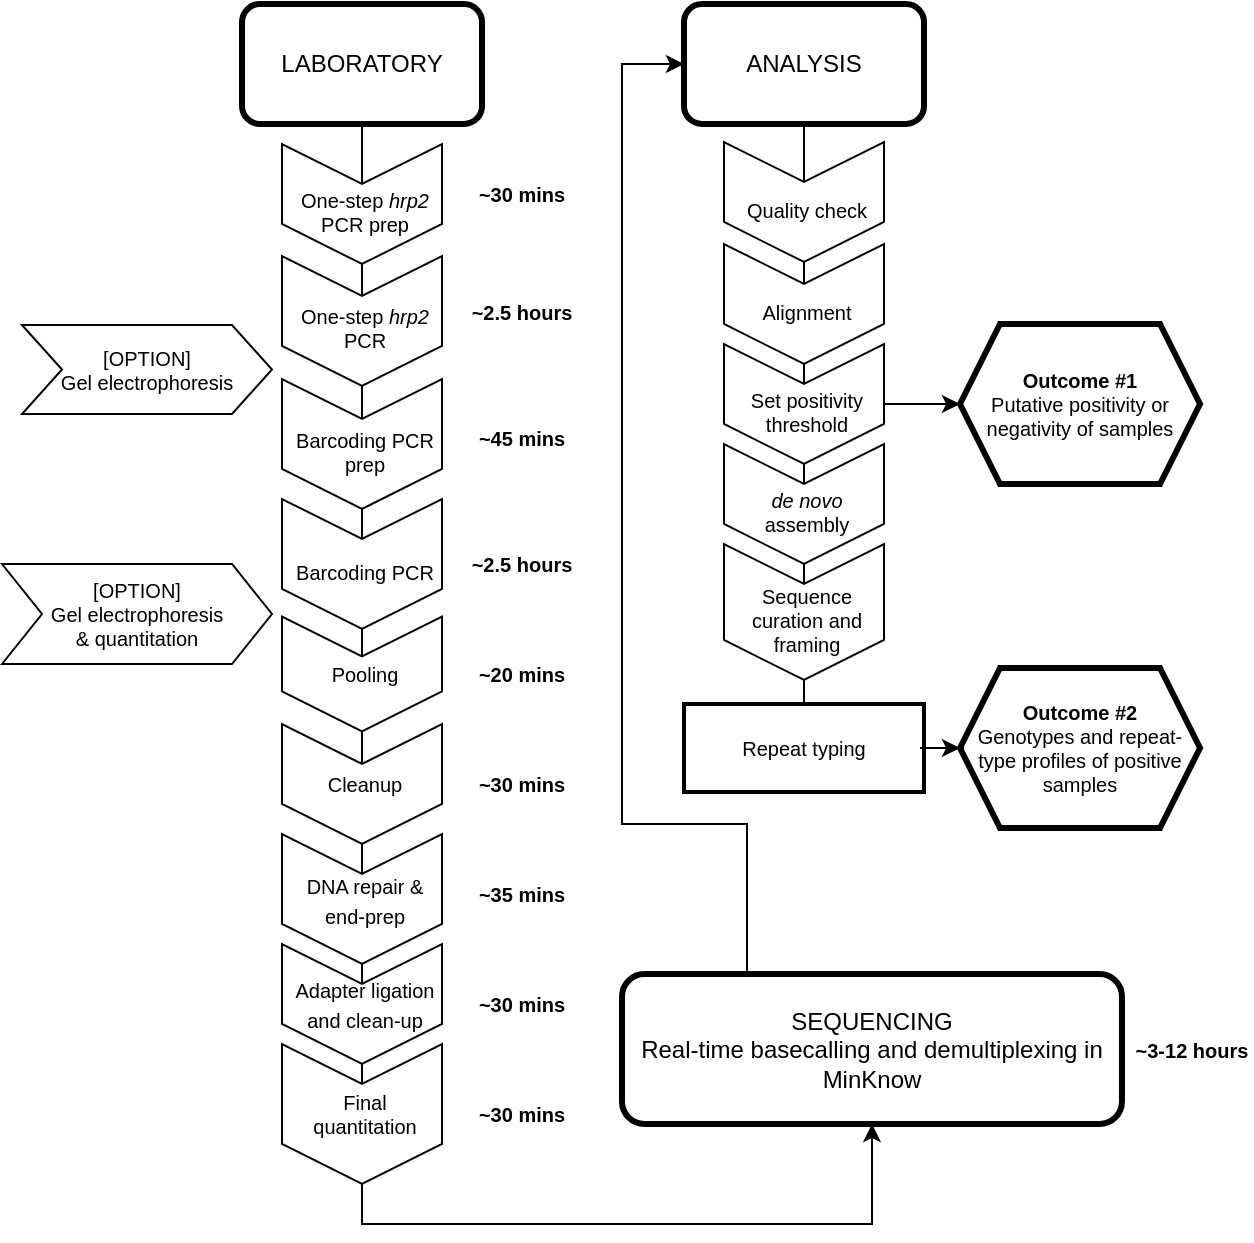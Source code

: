 <mxfile version="17.4.6" type="github">
  <diagram id="C5RBs43oDa-KdzZeNtuy" name="Page-1">
    <mxGraphModel dx="761" dy="682" grid="1" gridSize="10" guides="1" tooltips="1" connect="1" arrows="1" fold="1" page="1" pageScale="1" pageWidth="850" pageHeight="1100" math="0" shadow="0">
      <root>
        <mxCell id="WIyWlLk6GJQsqaUBKTNV-0" />
        <mxCell id="WIyWlLk6GJQsqaUBKTNV-1" parent="WIyWlLk6GJQsqaUBKTNV-0" />
        <mxCell id="Rkgqq4P7jmTMuiDcoh1J-63" style="edgeStyle=orthogonalEdgeStyle;rounded=0;orthogonalLoop=1;jettySize=auto;html=1;exitX=0.25;exitY=0;exitDx=0;exitDy=0;fontSize=10;endArrow=classic;endFill=1;entryX=0;entryY=0.5;entryDx=0;entryDy=0;" edge="1" parent="WIyWlLk6GJQsqaUBKTNV-1" source="Rkgqq4P7jmTMuiDcoh1J-1" target="Rkgqq4P7jmTMuiDcoh1J-26">
          <mxGeometry relative="1" as="geometry">
            <mxPoint x="310" y="250" as="targetPoint" />
            <Array as="points">
              <mxPoint x="373" y="420" />
              <mxPoint x="310" y="420" />
              <mxPoint x="310" y="40" />
            </Array>
          </mxGeometry>
        </mxCell>
        <mxCell id="Rkgqq4P7jmTMuiDcoh1J-1" value="&lt;div&gt;SEQUENCING&lt;/div&gt;&lt;div&gt;Real-time basecalling and demultiplexing in MinKnow&lt;br&gt;&lt;/div&gt;" style="rounded=1;whiteSpace=wrap;html=1;strokeWidth=3;" vertex="1" parent="WIyWlLk6GJQsqaUBKTNV-1">
          <mxGeometry x="310" y="495" width="249.99" height="75" as="geometry" />
        </mxCell>
        <mxCell id="Rkgqq4P7jmTMuiDcoh1J-37" style="edgeStyle=orthogonalEdgeStyle;rounded=0;orthogonalLoop=1;jettySize=auto;html=1;exitX=1;exitY=0.5;exitDx=0;exitDy=0;entryX=0;entryY=0.5;entryDx=0;entryDy=0;fontSize=10;endArrow=none;endFill=0;" edge="1" parent="WIyWlLk6GJQsqaUBKTNV-1" source="Rkgqq4P7jmTMuiDcoh1J-2" target="Rkgqq4P7jmTMuiDcoh1J-3">
          <mxGeometry relative="1" as="geometry" />
        </mxCell>
        <mxCell id="Rkgqq4P7jmTMuiDcoh1J-2" value="&lt;div style=&quot;font-size: 10px&quot;&gt;&lt;font style=&quot;font-size: 10px&quot;&gt;One-step &lt;i&gt;hrp2 &lt;/i&gt;PCR prep&lt;/font&gt;&lt;/div&gt;" style="shape=step;perimeter=stepPerimeter;whiteSpace=wrap;html=1;fixedSize=1;rotation=90;horizontal=0;spacingLeft=3;spacing=3;spacingTop=7;" vertex="1" parent="WIyWlLk6GJQsqaUBKTNV-1">
          <mxGeometry x="150" y="70" width="60" height="80" as="geometry" />
        </mxCell>
        <mxCell id="Rkgqq4P7jmTMuiDcoh1J-38" style="edgeStyle=orthogonalEdgeStyle;rounded=0;orthogonalLoop=1;jettySize=auto;html=1;exitX=1;exitY=0.5;exitDx=0;exitDy=0;entryX=0;entryY=0.5;entryDx=0;entryDy=0;fontSize=10;endArrow=none;endFill=0;" edge="1" parent="WIyWlLk6GJQsqaUBKTNV-1" source="Rkgqq4P7jmTMuiDcoh1J-3" target="Rkgqq4P7jmTMuiDcoh1J-27">
          <mxGeometry relative="1" as="geometry" />
        </mxCell>
        <mxCell id="Rkgqq4P7jmTMuiDcoh1J-3" value="&lt;div style=&quot;font-size: 10px&quot;&gt;&lt;font style=&quot;font-size: 10px&quot;&gt;One-step &lt;i&gt;hrp2 &lt;/i&gt;PCR&lt;br&gt;&lt;/font&gt;&lt;/div&gt;" style="shape=step;perimeter=stepPerimeter;whiteSpace=wrap;html=1;fixedSize=1;rotation=90;horizontal=0;spacingLeft=3;spacing=3;spacingTop=7;" vertex="1" parent="WIyWlLk6GJQsqaUBKTNV-1">
          <mxGeometry x="147.5" y="128.5" width="65" height="80" as="geometry" />
        </mxCell>
        <mxCell id="Rkgqq4P7jmTMuiDcoh1J-44" style="edgeStyle=orthogonalEdgeStyle;rounded=0;orthogonalLoop=1;jettySize=auto;html=1;exitX=1;exitY=0.5;exitDx=0;exitDy=0;entryX=0;entryY=0.5;entryDx=0;entryDy=0;fontSize=10;endArrow=none;endFill=0;" edge="1" parent="WIyWlLk6GJQsqaUBKTNV-1" source="Rkgqq4P7jmTMuiDcoh1J-9" target="Rkgqq4P7jmTMuiDcoh1J-10">
          <mxGeometry relative="1" as="geometry" />
        </mxCell>
        <mxCell id="Rkgqq4P7jmTMuiDcoh1J-9" value="&lt;font style=&quot;font-size: 10px&quot;&gt;Adapter ligation and clean-up&lt;/font&gt;" style="shape=step;perimeter=stepPerimeter;whiteSpace=wrap;html=1;fixedSize=1;rotation=90;horizontal=0;spacingLeft=3;spacing=3;" vertex="1" parent="WIyWlLk6GJQsqaUBKTNV-1">
          <mxGeometry x="150" y="470" width="60" height="80" as="geometry" />
        </mxCell>
        <mxCell id="Rkgqq4P7jmTMuiDcoh1J-62" style="edgeStyle=orthogonalEdgeStyle;rounded=0;orthogonalLoop=1;jettySize=auto;html=1;exitX=1;exitY=0.5;exitDx=0;exitDy=0;entryX=0.5;entryY=1;entryDx=0;entryDy=0;fontSize=10;endArrow=classic;endFill=1;" edge="1" parent="WIyWlLk6GJQsqaUBKTNV-1" source="Rkgqq4P7jmTMuiDcoh1J-10" target="Rkgqq4P7jmTMuiDcoh1J-1">
          <mxGeometry relative="1" as="geometry" />
        </mxCell>
        <mxCell id="Rkgqq4P7jmTMuiDcoh1J-10" value="&lt;div style=&quot;font-size: 10px&quot;&gt;&lt;font style=&quot;font-size: 10px&quot;&gt;Final quantitation&lt;/font&gt;&lt;/div&gt;" style="shape=step;perimeter=stepPerimeter;whiteSpace=wrap;html=1;fixedSize=1;rotation=90;horizontal=0;spacingLeft=3;spacing=3;" vertex="1" parent="WIyWlLk6GJQsqaUBKTNV-1">
          <mxGeometry x="145" y="525" width="70" height="80" as="geometry" />
        </mxCell>
        <mxCell id="Rkgqq4P7jmTMuiDcoh1J-11" value="&lt;b&gt;~30 mins&lt;/b&gt;" style="text;html=1;strokeColor=none;fillColor=none;align=center;verticalAlign=middle;whiteSpace=wrap;rounded=0;fontSize=10;" vertex="1" parent="WIyWlLk6GJQsqaUBKTNV-1">
          <mxGeometry x="230" y="90" width="60" height="30" as="geometry" />
        </mxCell>
        <mxCell id="Rkgqq4P7jmTMuiDcoh1J-12" value="&lt;b&gt;~2.5 hours&lt;br&gt;&lt;/b&gt;" style="text;html=1;strokeColor=none;fillColor=none;align=center;verticalAlign=middle;whiteSpace=wrap;rounded=0;fontSize=10;" vertex="1" parent="WIyWlLk6GJQsqaUBKTNV-1">
          <mxGeometry x="230" y="149" width="60" height="30" as="geometry" />
        </mxCell>
        <mxCell id="Rkgqq4P7jmTMuiDcoh1J-13" value="&lt;b&gt;~45 mins&lt;/b&gt;" style="text;html=1;strokeColor=none;fillColor=none;align=center;verticalAlign=middle;whiteSpace=wrap;rounded=0;fontSize=10;" vertex="1" parent="WIyWlLk6GJQsqaUBKTNV-1">
          <mxGeometry x="230" y="212" width="60" height="30" as="geometry" />
        </mxCell>
        <mxCell id="Rkgqq4P7jmTMuiDcoh1J-14" value="&lt;b&gt;~2.5 hours&lt;br&gt;&lt;/b&gt;" style="text;html=1;strokeColor=none;fillColor=none;align=center;verticalAlign=middle;whiteSpace=wrap;rounded=0;fontSize=10;" vertex="1" parent="WIyWlLk6GJQsqaUBKTNV-1">
          <mxGeometry x="230" y="275" width="60" height="30" as="geometry" />
        </mxCell>
        <mxCell id="Rkgqq4P7jmTMuiDcoh1J-16" value="&lt;b&gt;~20 mins&lt;/b&gt;" style="text;html=1;strokeColor=none;fillColor=none;align=center;verticalAlign=middle;whiteSpace=wrap;rounded=0;fontSize=10;" vertex="1" parent="WIyWlLk6GJQsqaUBKTNV-1">
          <mxGeometry x="230" y="330" width="60" height="30" as="geometry" />
        </mxCell>
        <mxCell id="Rkgqq4P7jmTMuiDcoh1J-42" style="edgeStyle=orthogonalEdgeStyle;rounded=0;orthogonalLoop=1;jettySize=auto;html=1;exitX=1;exitY=0.5;exitDx=0;exitDy=0;entryX=0;entryY=0.5;entryDx=0;entryDy=0;fontSize=10;endArrow=none;endFill=0;" edge="1" parent="WIyWlLk6GJQsqaUBKTNV-1" source="Rkgqq4P7jmTMuiDcoh1J-17" target="Rkgqq4P7jmTMuiDcoh1J-31">
          <mxGeometry relative="1" as="geometry" />
        </mxCell>
        <mxCell id="Rkgqq4P7jmTMuiDcoh1J-17" value="&lt;font style=&quot;font-size: 10px&quot;&gt;Cleanup&lt;/font&gt;" style="shape=step;perimeter=stepPerimeter;whiteSpace=wrap;html=1;fixedSize=1;rotation=90;horizontal=0;spacingLeft=3;spacing=3;" vertex="1" parent="WIyWlLk6GJQsqaUBKTNV-1">
          <mxGeometry x="150" y="360" width="60" height="80" as="geometry" />
        </mxCell>
        <mxCell id="Rkgqq4P7jmTMuiDcoh1J-18" value="&lt;b&gt;~30 mins&lt;/b&gt;" style="text;html=1;strokeColor=none;fillColor=none;align=center;verticalAlign=middle;whiteSpace=wrap;rounded=0;fontSize=10;" vertex="1" parent="WIyWlLk6GJQsqaUBKTNV-1">
          <mxGeometry x="230" y="385" width="60" height="30" as="geometry" />
        </mxCell>
        <mxCell id="Rkgqq4P7jmTMuiDcoh1J-19" value="&lt;b&gt;~35 mins&lt;/b&gt;" style="text;html=1;strokeColor=none;fillColor=none;align=center;verticalAlign=middle;whiteSpace=wrap;rounded=0;fontSize=10;" vertex="1" parent="WIyWlLk6GJQsqaUBKTNV-1">
          <mxGeometry x="230" y="440" width="60" height="30" as="geometry" />
        </mxCell>
        <mxCell id="Rkgqq4P7jmTMuiDcoh1J-20" value="&lt;b&gt;~30 mins&lt;/b&gt;" style="text;html=1;strokeColor=none;fillColor=none;align=center;verticalAlign=middle;whiteSpace=wrap;rounded=0;fontSize=10;" vertex="1" parent="WIyWlLk6GJQsqaUBKTNV-1">
          <mxGeometry x="230" y="495" width="60" height="30" as="geometry" />
        </mxCell>
        <mxCell id="Rkgqq4P7jmTMuiDcoh1J-21" value="&lt;b&gt;~30 mins&lt;/b&gt;" style="text;html=1;strokeColor=none;fillColor=none;align=center;verticalAlign=middle;whiteSpace=wrap;rounded=0;fontSize=10;" vertex="1" parent="WIyWlLk6GJQsqaUBKTNV-1">
          <mxGeometry x="230" y="550" width="60" height="30" as="geometry" />
        </mxCell>
        <mxCell id="Rkgqq4P7jmTMuiDcoh1J-36" style="edgeStyle=orthogonalEdgeStyle;rounded=0;orthogonalLoop=1;jettySize=auto;html=1;exitX=0.5;exitY=1;exitDx=0;exitDy=0;entryX=0;entryY=0.5;entryDx=0;entryDy=0;fontSize=10;endArrow=none;endFill=0;" edge="1" parent="WIyWlLk6GJQsqaUBKTNV-1" source="Rkgqq4P7jmTMuiDcoh1J-25" target="Rkgqq4P7jmTMuiDcoh1J-2">
          <mxGeometry relative="1" as="geometry" />
        </mxCell>
        <mxCell id="Rkgqq4P7jmTMuiDcoh1J-25" value="LABORATORY" style="rounded=1;whiteSpace=wrap;html=1;strokeWidth=3;" vertex="1" parent="WIyWlLk6GJQsqaUBKTNV-1">
          <mxGeometry x="120.01" y="10" width="120" height="60" as="geometry" />
        </mxCell>
        <mxCell id="Rkgqq4P7jmTMuiDcoh1J-64" style="edgeStyle=orthogonalEdgeStyle;rounded=0;orthogonalLoop=1;jettySize=auto;html=1;exitX=0.5;exitY=1;exitDx=0;exitDy=0;entryX=0;entryY=0.5;entryDx=0;entryDy=0;fontSize=10;endArrow=none;endFill=0;" edge="1" parent="WIyWlLk6GJQsqaUBKTNV-1" target="Rkgqq4P7jmTMuiDcoh1J-35">
          <mxGeometry relative="1" as="geometry">
            <mxPoint x="405" y="70" as="sourcePoint" />
          </mxGeometry>
        </mxCell>
        <mxCell id="Rkgqq4P7jmTMuiDcoh1J-26" value="ANALYSIS" style="rounded=1;whiteSpace=wrap;html=1;strokeWidth=3;" vertex="1" parent="WIyWlLk6GJQsqaUBKTNV-1">
          <mxGeometry x="341" y="10" width="120" height="60" as="geometry" />
        </mxCell>
        <mxCell id="Rkgqq4P7jmTMuiDcoh1J-39" style="edgeStyle=orthogonalEdgeStyle;rounded=0;orthogonalLoop=1;jettySize=auto;html=1;exitX=1;exitY=0.5;exitDx=0;exitDy=0;entryX=0;entryY=0.5;entryDx=0;entryDy=0;fontSize=10;endArrow=none;endFill=0;" edge="1" parent="WIyWlLk6GJQsqaUBKTNV-1" source="Rkgqq4P7jmTMuiDcoh1J-27" target="Rkgqq4P7jmTMuiDcoh1J-28">
          <mxGeometry relative="1" as="geometry" />
        </mxCell>
        <mxCell id="Rkgqq4P7jmTMuiDcoh1J-27" value="&lt;div style=&quot;font-size: 10px&quot;&gt;Barcoding PCR prep&lt;/div&gt;" style="shape=step;perimeter=stepPerimeter;whiteSpace=wrap;html=1;fixedSize=1;rotation=90;horizontal=0;spacingLeft=3;spacing=3;spacingTop=7;" vertex="1" parent="WIyWlLk6GJQsqaUBKTNV-1">
          <mxGeometry x="147.51" y="190" width="65" height="80" as="geometry" />
        </mxCell>
        <mxCell id="Rkgqq4P7jmTMuiDcoh1J-40" style="edgeStyle=orthogonalEdgeStyle;rounded=0;orthogonalLoop=1;jettySize=auto;html=1;exitX=1;exitY=0.5;exitDx=0;exitDy=0;entryX=0;entryY=0.5;entryDx=0;entryDy=0;fontSize=10;endArrow=none;endFill=0;" edge="1" parent="WIyWlLk6GJQsqaUBKTNV-1" source="Rkgqq4P7jmTMuiDcoh1J-28" target="Rkgqq4P7jmTMuiDcoh1J-30">
          <mxGeometry relative="1" as="geometry" />
        </mxCell>
        <mxCell id="Rkgqq4P7jmTMuiDcoh1J-28" value="&lt;div style=&quot;font-size: 10px&quot;&gt;Barcoding PCR&lt;br&gt;&lt;/div&gt;" style="shape=step;perimeter=stepPerimeter;whiteSpace=wrap;html=1;fixedSize=1;rotation=90;horizontal=0;spacingLeft=3;spacing=3;spacingTop=7;" vertex="1" parent="WIyWlLk6GJQsqaUBKTNV-1">
          <mxGeometry x="147.51" y="250" width="65" height="80" as="geometry" />
        </mxCell>
        <mxCell id="Rkgqq4P7jmTMuiDcoh1J-41" style="edgeStyle=orthogonalEdgeStyle;rounded=0;orthogonalLoop=1;jettySize=auto;html=1;exitX=1;exitY=0.5;exitDx=0;exitDy=0;entryX=0;entryY=0.5;entryDx=0;entryDy=0;fontSize=10;endArrow=none;endFill=0;" edge="1" parent="WIyWlLk6GJQsqaUBKTNV-1" source="Rkgqq4P7jmTMuiDcoh1J-30" target="Rkgqq4P7jmTMuiDcoh1J-17">
          <mxGeometry relative="1" as="geometry" />
        </mxCell>
        <mxCell id="Rkgqq4P7jmTMuiDcoh1J-30" value="&lt;font style=&quot;font-size: 10px&quot;&gt;Pooling&lt;/font&gt;" style="shape=step;perimeter=stepPerimeter;whiteSpace=wrap;html=1;fixedSize=1;rotation=90;horizontal=0;spacingLeft=3;spacing=3;" vertex="1" parent="WIyWlLk6GJQsqaUBKTNV-1">
          <mxGeometry x="151.25" y="305" width="57.5" height="80" as="geometry" />
        </mxCell>
        <mxCell id="Rkgqq4P7jmTMuiDcoh1J-43" style="edgeStyle=orthogonalEdgeStyle;rounded=0;orthogonalLoop=1;jettySize=auto;html=1;exitX=1;exitY=0.5;exitDx=0;exitDy=0;entryX=0;entryY=0.5;entryDx=0;entryDy=0;fontSize=10;endArrow=none;endFill=0;" edge="1" parent="WIyWlLk6GJQsqaUBKTNV-1" source="Rkgqq4P7jmTMuiDcoh1J-31" target="Rkgqq4P7jmTMuiDcoh1J-9">
          <mxGeometry relative="1" as="geometry" />
        </mxCell>
        <mxCell id="Rkgqq4P7jmTMuiDcoh1J-31" value="&lt;div&gt;&lt;font style=&quot;font-size: 10px&quot;&gt;DNA repair &amp;amp; end-prep&lt;/font&gt;&lt;/div&gt;" style="shape=step;perimeter=stepPerimeter;whiteSpace=wrap;html=1;fixedSize=1;rotation=90;horizontal=0;spacingLeft=3;spacing=3;" vertex="1" parent="WIyWlLk6GJQsqaUBKTNV-1">
          <mxGeometry x="147.5" y="417.5" width="65" height="80" as="geometry" />
        </mxCell>
        <mxCell id="Rkgqq4P7jmTMuiDcoh1J-33" value="&lt;b&gt;~3-12 hours&lt;br&gt;&lt;/b&gt;" style="text;html=1;strokeColor=none;fillColor=none;align=center;verticalAlign=middle;whiteSpace=wrap;rounded=0;fontSize=10;" vertex="1" parent="WIyWlLk6GJQsqaUBKTNV-1">
          <mxGeometry x="565" y="517.5" width="60" height="30" as="geometry" />
        </mxCell>
        <mxCell id="Rkgqq4P7jmTMuiDcoh1J-65" style="edgeStyle=orthogonalEdgeStyle;rounded=0;orthogonalLoop=1;jettySize=auto;html=1;exitX=1;exitY=0.5;exitDx=0;exitDy=0;entryX=0;entryY=0.5;entryDx=0;entryDy=0;fontSize=10;endArrow=none;endFill=0;" edge="1" parent="WIyWlLk6GJQsqaUBKTNV-1" source="Rkgqq4P7jmTMuiDcoh1J-35" target="Rkgqq4P7jmTMuiDcoh1J-50">
          <mxGeometry relative="1" as="geometry" />
        </mxCell>
        <mxCell id="Rkgqq4P7jmTMuiDcoh1J-35" value="&lt;div style=&quot;font-size: 10px&quot;&gt;Quality check&lt;/div&gt;" style="shape=step;perimeter=stepPerimeter;whiteSpace=wrap;html=1;fixedSize=1;rotation=90;horizontal=0;spacingLeft=3;spacing=3;spacingTop=7;" vertex="1" parent="WIyWlLk6GJQsqaUBKTNV-1">
          <mxGeometry x="371" y="69" width="60" height="80" as="geometry" />
        </mxCell>
        <mxCell id="Rkgqq4P7jmTMuiDcoh1J-46" value="&lt;div align=&quot;center&quot;&gt;[OPTION]&lt;/div&gt;&lt;div align=&quot;center&quot;&gt;Gel electrophoresis&lt;br&gt;&lt;/div&gt;" style="shape=step;perimeter=stepPerimeter;whiteSpace=wrap;html=1;fixedSize=1;fontSize=10;" vertex="1" parent="WIyWlLk6GJQsqaUBKTNV-1">
          <mxGeometry x="10" y="170.5" width="125" height="44.5" as="geometry" />
        </mxCell>
        <mxCell id="Rkgqq4P7jmTMuiDcoh1J-47" value="&lt;div align=&quot;center&quot;&gt;[OPTION]&lt;/div&gt;&lt;div align=&quot;center&quot;&gt;Gel electrophoresis&lt;/div&gt;&lt;div align=&quot;center&quot;&gt;&amp;amp; quantitation&lt;br&gt;&lt;/div&gt;" style="shape=step;perimeter=stepPerimeter;whiteSpace=wrap;html=1;fixedSize=1;fontSize=10;" vertex="1" parent="WIyWlLk6GJQsqaUBKTNV-1">
          <mxGeometry y="290" width="135" height="50" as="geometry" />
        </mxCell>
        <mxCell id="Rkgqq4P7jmTMuiDcoh1J-66" style="edgeStyle=orthogonalEdgeStyle;rounded=0;orthogonalLoop=1;jettySize=auto;html=1;exitX=1;exitY=0.5;exitDx=0;exitDy=0;entryX=0;entryY=0.5;entryDx=0;entryDy=0;fontSize=10;endArrow=none;endFill=0;" edge="1" parent="WIyWlLk6GJQsqaUBKTNV-1" source="Rkgqq4P7jmTMuiDcoh1J-50" target="Rkgqq4P7jmTMuiDcoh1J-51">
          <mxGeometry relative="1" as="geometry" />
        </mxCell>
        <mxCell id="Rkgqq4P7jmTMuiDcoh1J-50" value="&lt;div style=&quot;font-size: 10px&quot;&gt;Alignment&lt;/div&gt;" style="shape=step;perimeter=stepPerimeter;whiteSpace=wrap;html=1;fixedSize=1;rotation=90;horizontal=0;spacingLeft=3;spacing=3;spacingTop=7;" vertex="1" parent="WIyWlLk6GJQsqaUBKTNV-1">
          <mxGeometry x="371" y="120" width="60" height="80" as="geometry" />
        </mxCell>
        <mxCell id="Rkgqq4P7jmTMuiDcoh1J-58" style="edgeStyle=orthogonalEdgeStyle;rounded=0;orthogonalLoop=1;jettySize=auto;html=1;exitX=0.5;exitY=0;exitDx=0;exitDy=0;fontSize=10;endArrow=classic;endFill=1;" edge="1" parent="WIyWlLk6GJQsqaUBKTNV-1" source="Rkgqq4P7jmTMuiDcoh1J-51" target="Rkgqq4P7jmTMuiDcoh1J-55">
          <mxGeometry relative="1" as="geometry" />
        </mxCell>
        <mxCell id="Rkgqq4P7jmTMuiDcoh1J-67" style="edgeStyle=orthogonalEdgeStyle;rounded=0;orthogonalLoop=1;jettySize=auto;html=1;exitX=1;exitY=0.5;exitDx=0;exitDy=0;entryX=0;entryY=0.5;entryDx=0;entryDy=0;fontSize=10;endArrow=none;endFill=0;" edge="1" parent="WIyWlLk6GJQsqaUBKTNV-1" source="Rkgqq4P7jmTMuiDcoh1J-51" target="Rkgqq4P7jmTMuiDcoh1J-52">
          <mxGeometry relative="1" as="geometry" />
        </mxCell>
        <mxCell id="Rkgqq4P7jmTMuiDcoh1J-51" value="&lt;div style=&quot;font-size: 10px&quot;&gt;Set positivity threshold&lt;br&gt;&lt;/div&gt;" style="shape=step;perimeter=stepPerimeter;whiteSpace=wrap;html=1;fixedSize=1;rotation=90;horizontal=0;spacingLeft=3;spacing=3;spacingTop=7;" vertex="1" parent="WIyWlLk6GJQsqaUBKTNV-1">
          <mxGeometry x="371" y="170" width="60" height="80" as="geometry" />
        </mxCell>
        <mxCell id="Rkgqq4P7jmTMuiDcoh1J-68" style="edgeStyle=orthogonalEdgeStyle;rounded=0;orthogonalLoop=1;jettySize=auto;html=1;exitX=1;exitY=0.5;exitDx=0;exitDy=0;entryX=0;entryY=0.5;entryDx=0;entryDy=0;fontSize=10;endArrow=none;endFill=0;" edge="1" parent="WIyWlLk6GJQsqaUBKTNV-1" source="Rkgqq4P7jmTMuiDcoh1J-52" target="Rkgqq4P7jmTMuiDcoh1J-53">
          <mxGeometry relative="1" as="geometry" />
        </mxCell>
        <mxCell id="Rkgqq4P7jmTMuiDcoh1J-52" value="&lt;div style=&quot;font-size: 10px&quot;&gt;&lt;i&gt;de novo &lt;/i&gt;assembly&lt;br&gt;&lt;/div&gt;" style="shape=step;perimeter=stepPerimeter;whiteSpace=wrap;html=1;fixedSize=1;rotation=90;horizontal=0;spacingLeft=3;spacing=3;spacingTop=7;" vertex="1" parent="WIyWlLk6GJQsqaUBKTNV-1">
          <mxGeometry x="371" y="220" width="60" height="80" as="geometry" />
        </mxCell>
        <mxCell id="Rkgqq4P7jmTMuiDcoh1J-69" style="edgeStyle=orthogonalEdgeStyle;rounded=0;orthogonalLoop=1;jettySize=auto;html=1;exitX=1;exitY=0.5;exitDx=0;exitDy=0;entryX=0.5;entryY=0;entryDx=0;entryDy=0;fontSize=10;endArrow=none;endFill=0;" edge="1" parent="WIyWlLk6GJQsqaUBKTNV-1" source="Rkgqq4P7jmTMuiDcoh1J-53" target="Rkgqq4P7jmTMuiDcoh1J-57">
          <mxGeometry relative="1" as="geometry" />
        </mxCell>
        <mxCell id="Rkgqq4P7jmTMuiDcoh1J-53" value="&lt;div style=&quot;font-size: 10px&quot;&gt;Sequence curation and framing&lt;br&gt;&lt;/div&gt;" style="shape=step;perimeter=stepPerimeter;whiteSpace=wrap;html=1;fixedSize=1;rotation=90;horizontal=0;spacingLeft=3;spacing=3;spacingTop=7;" vertex="1" parent="WIyWlLk6GJQsqaUBKTNV-1">
          <mxGeometry x="367" y="274" width="68" height="80" as="geometry" />
        </mxCell>
        <mxCell id="Rkgqq4P7jmTMuiDcoh1J-55" value="&lt;div&gt;&lt;b&gt;Outcome #1&lt;/b&gt;&lt;/div&gt;Putative positivity or negativity of samples" style="shape=hexagon;perimeter=hexagonPerimeter2;whiteSpace=wrap;html=1;fixedSize=1;fontSize=10;strokeWidth=3;" vertex="1" parent="WIyWlLk6GJQsqaUBKTNV-1">
          <mxGeometry x="479" y="170" width="120" height="80" as="geometry" />
        </mxCell>
        <mxCell id="Rkgqq4P7jmTMuiDcoh1J-56" value="&lt;div&gt;&lt;b&gt;Outcome #2&lt;/b&gt;&lt;/div&gt;Genotypes and repeat-type profiles of positive samples" style="shape=hexagon;perimeter=hexagonPerimeter2;whiteSpace=wrap;html=1;fixedSize=1;fontSize=10;strokeWidth=3;" vertex="1" parent="WIyWlLk6GJQsqaUBKTNV-1">
          <mxGeometry x="479" y="342" width="120" height="80" as="geometry" />
        </mxCell>
        <mxCell id="Rkgqq4P7jmTMuiDcoh1J-60" style="edgeStyle=orthogonalEdgeStyle;rounded=0;orthogonalLoop=1;jettySize=auto;html=1;exitX=1;exitY=0.5;exitDx=0;exitDy=0;fontSize=10;endArrow=classic;endFill=1;" edge="1" parent="WIyWlLk6GJQsqaUBKTNV-1" source="Rkgqq4P7jmTMuiDcoh1J-57" target="Rkgqq4P7jmTMuiDcoh1J-56">
          <mxGeometry relative="1" as="geometry" />
        </mxCell>
        <mxCell id="Rkgqq4P7jmTMuiDcoh1J-57" value="Repeat typing" style="rounded=0;whiteSpace=wrap;html=1;fontSize=10;fillColor=none;strokeColor=default;strokeWidth=2;" vertex="1" parent="WIyWlLk6GJQsqaUBKTNV-1">
          <mxGeometry x="341" y="360" width="120" height="44" as="geometry" />
        </mxCell>
      </root>
    </mxGraphModel>
  </diagram>
</mxfile>
